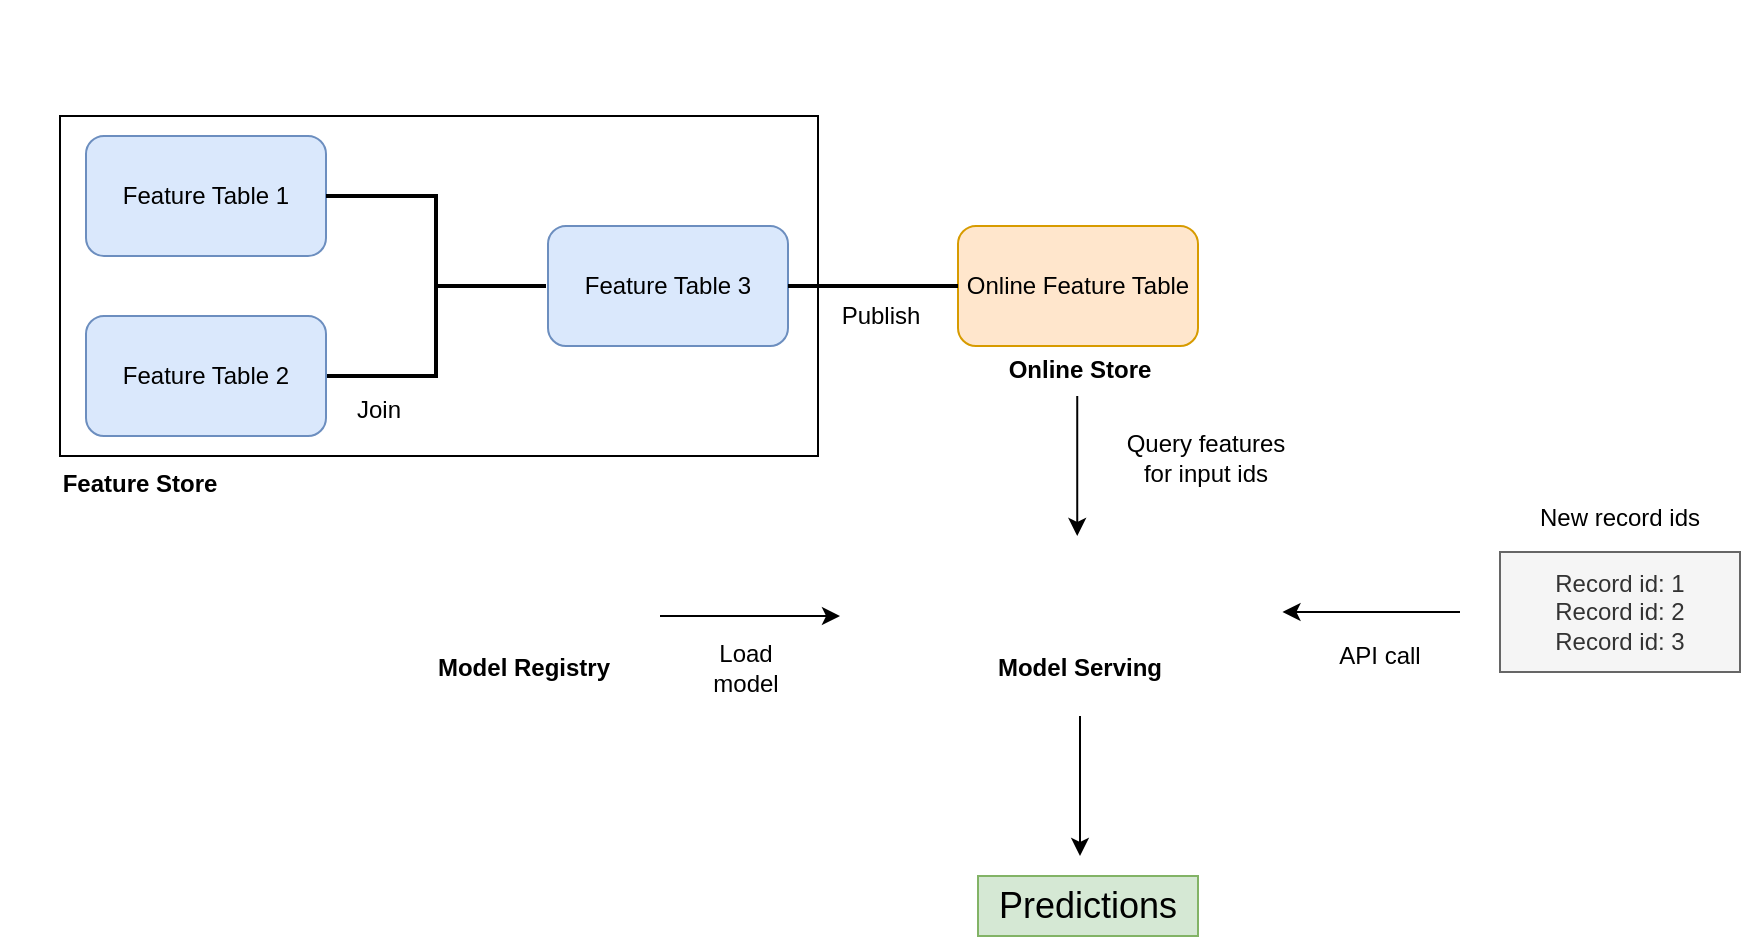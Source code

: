 <mxfile version="16.6.8" type="device"><diagram id="rgYvBXPj6TXZkBtCZYup" name="Page-1"><mxGraphModel dx="2017" dy="954" grid="1" gridSize="10" guides="1" tooltips="1" connect="1" arrows="1" fold="1" page="1" pageScale="1" pageWidth="850" pageHeight="1100" math="0" shadow="0"><root><mxCell id="0"/><mxCell id="1" parent="0"/><mxCell id="3UCqUOVt3OsX8t2R0Lmy-45" value="" style="rounded=0;whiteSpace=wrap;html=1;shadow=0;fillColor=none;" vertex="1" parent="1"><mxGeometry x="20" y="190" width="379" height="170" as="geometry"/></mxCell><mxCell id="3UCqUOVt3OsX8t2R0Lmy-1" value="Feature Table 1" style="rounded=1;whiteSpace=wrap;html=1;fillColor=#dae8fc;strokeColor=#6c8ebf;" vertex="1" parent="1"><mxGeometry x="33" y="200" width="120" height="60" as="geometry"/></mxCell><mxCell id="3UCqUOVt3OsX8t2R0Lmy-3" value="" style="strokeWidth=2;html=1;shape=mxgraph.flowchart.annotation_2;align=left;labelPosition=right;pointerEvents=1;rotation=-180;" vertex="1" parent="1"><mxGeometry x="153" y="230" width="110" height="90" as="geometry"/></mxCell><mxCell id="3UCqUOVt3OsX8t2R0Lmy-4" value="Online Feature Table" style="rounded=1;whiteSpace=wrap;html=1;fillColor=#ffe6cc;strokeColor=#d79b00;" vertex="1" parent="1"><mxGeometry x="469" y="245" width="120" height="60" as="geometry"/></mxCell><mxCell id="3UCqUOVt3OsX8t2R0Lmy-5" value="Feature Table 2" style="rounded=1;whiteSpace=wrap;html=1;fillColor=#dae8fc;strokeColor=#6c8ebf;" vertex="1" parent="1"><mxGeometry x="33" y="290" width="120" height="60" as="geometry"/></mxCell><mxCell id="3UCqUOVt3OsX8t2R0Lmy-9" value="" style="shape=image;verticalLabelPosition=bottom;labelBackgroundColor=default;verticalAlign=top;aspect=fixed;imageAspect=0;image=https://spark.apache.org/images/delta-lake-logo.png;" vertex="1" parent="1"><mxGeometry x="20" y="132" width="142" height="76.99" as="geometry"/></mxCell><mxCell id="3UCqUOVt3OsX8t2R0Lmy-13" value="" style="shape=image;verticalLabelPosition=bottom;labelBackgroundColor=default;verticalAlign=top;aspect=fixed;imageAspect=0;image=https://www.borneo.io/images/brand-logos/amazon-rds%202.png;" vertex="1" parent="1"><mxGeometry x="482.5" y="180.89" width="113" height="49.11" as="geometry"/></mxCell><mxCell id="3UCqUOVt3OsX8t2R0Lmy-19" value="" style="shape=image;verticalLabelPosition=bottom;labelBackgroundColor=default;verticalAlign=top;aspect=fixed;imageAspect=0;image=https://www.mlflow.org/docs/latest/_static/MLflow-logo-final-black.png;" vertex="1" parent="1"><mxGeometry x="204" y="412" width="104" height="40" as="geometry"/></mxCell><mxCell id="3UCqUOVt3OsX8t2R0Lmy-21" value="Model Registry" style="text;html=1;strokeColor=none;fillColor=none;align=center;verticalAlign=middle;whiteSpace=wrap;rounded=0;shadow=0;fontStyle=1" vertex="1" parent="1"><mxGeometry x="182" y="451" width="140" height="30" as="geometry"/></mxCell><mxCell id="3UCqUOVt3OsX8t2R0Lmy-23" value="" style="shape=image;verticalLabelPosition=bottom;labelBackgroundColor=default;verticalAlign=top;aspect=fixed;imageAspect=0;image=https://credentials.databricks.com/assets/themes/credentials.databricks.com/images/databricks-logo.png;" vertex="1" parent="1"><mxGeometry x="426" y="423" width="190.24" height="30" as="geometry"/></mxCell><mxCell id="3UCqUOVt3OsX8t2R0Lmy-24" value="Model Serving" style="text;html=1;strokeColor=none;fillColor=none;align=center;verticalAlign=middle;whiteSpace=wrap;rounded=0;shadow=0;fontStyle=1" vertex="1" parent="1"><mxGeometry x="460" y="451" width="140" height="30" as="geometry"/></mxCell><mxCell id="3UCqUOVt3OsX8t2R0Lmy-26" value="" style="endArrow=classic;html=1;rounded=0;" edge="1" parent="1"><mxGeometry width="50" height="50" relative="1" as="geometry"><mxPoint x="320" y="440" as="sourcePoint"/><mxPoint x="410" y="440" as="targetPoint"/></mxGeometry></mxCell><mxCell id="3UCqUOVt3OsX8t2R0Lmy-27" value="Query features for input ids" style="text;html=1;strokeColor=none;fillColor=none;align=center;verticalAlign=middle;whiteSpace=wrap;rounded=0;shadow=0;" vertex="1" parent="1"><mxGeometry x="548" y="346" width="90" height="30" as="geometry"/></mxCell><mxCell id="3UCqUOVt3OsX8t2R0Lmy-28" value="Load model" style="text;html=1;strokeColor=none;fillColor=none;align=center;verticalAlign=middle;whiteSpace=wrap;rounded=0;shadow=0;" vertex="1" parent="1"><mxGeometry x="333" y="451" width="60" height="30" as="geometry"/></mxCell><mxCell id="3UCqUOVt3OsX8t2R0Lmy-29" style="edgeStyle=orthogonalEdgeStyle;rounded=0;orthogonalLoop=1;jettySize=auto;html=1;exitX=0.5;exitY=1;exitDx=0;exitDy=0;" edge="1" parent="1" source="3UCqUOVt3OsX8t2R0Lmy-28" target="3UCqUOVt3OsX8t2R0Lmy-28"><mxGeometry relative="1" as="geometry"/></mxCell><mxCell id="3UCqUOVt3OsX8t2R0Lmy-30" value="" style="endArrow=classic;html=1;rounded=0;" edge="1" parent="1"><mxGeometry width="50" height="50" relative="1" as="geometry"><mxPoint x="720" y="438" as="sourcePoint"/><mxPoint x="631.24" y="438" as="targetPoint"/></mxGeometry></mxCell><mxCell id="3UCqUOVt3OsX8t2R0Lmy-31" value="Record id: 1&lt;br&gt;Record id: 2&lt;br&gt;Record id: 3" style="rounded=0;whiteSpace=wrap;html=1;shadow=0;fillColor=#f5f5f5;strokeColor=#666666;fontColor=#333333;" vertex="1" parent="1"><mxGeometry x="740" y="408" width="120" height="60" as="geometry"/></mxCell><mxCell id="3UCqUOVt3OsX8t2R0Lmy-32" value="New record ids" style="text;html=1;strokeColor=none;fillColor=none;align=center;verticalAlign=middle;whiteSpace=wrap;rounded=0;shadow=0;" vertex="1" parent="1"><mxGeometry x="740" y="376" width="120" height="30" as="geometry"/></mxCell><mxCell id="3UCqUOVt3OsX8t2R0Lmy-33" value="" style="endArrow=classic;html=1;rounded=0;" edge="1" parent="1"><mxGeometry width="50" height="50" relative="1" as="geometry"><mxPoint x="530" y="490" as="sourcePoint"/><mxPoint x="530" y="560" as="targetPoint"/></mxGeometry></mxCell><mxCell id="3UCqUOVt3OsX8t2R0Lmy-34" value="Feature Store" style="text;html=1;strokeColor=none;fillColor=none;align=center;verticalAlign=middle;whiteSpace=wrap;rounded=0;shadow=0;fontStyle=1" vertex="1" parent="1"><mxGeometry x="-10" y="359" width="140" height="30" as="geometry"/></mxCell><mxCell id="3UCqUOVt3OsX8t2R0Lmy-35" value="Online Store" style="text;html=1;strokeColor=none;fillColor=none;align=center;verticalAlign=middle;whiteSpace=wrap;rounded=0;shadow=0;fontStyle=1" vertex="1" parent="1"><mxGeometry x="459.5" y="302" width="140" height="30" as="geometry"/></mxCell><mxCell id="3UCqUOVt3OsX8t2R0Lmy-38" value="" style="endArrow=classic;html=1;rounded=0;" edge="1" parent="1"><mxGeometry width="50" height="50" relative="1" as="geometry"><mxPoint x="528.62" y="330" as="sourcePoint"/><mxPoint x="528.62" y="400" as="targetPoint"/></mxGeometry></mxCell><mxCell id="3UCqUOVt3OsX8t2R0Lmy-39" value="Join" style="text;html=1;strokeColor=none;fillColor=none;align=center;verticalAlign=middle;whiteSpace=wrap;rounded=0;shadow=0;" vertex="1" parent="1"><mxGeometry x="160.5" y="322" width="36.5" height="30" as="geometry"/></mxCell><mxCell id="3UCqUOVt3OsX8t2R0Lmy-40" value="Feature Table 3" style="rounded=1;whiteSpace=wrap;html=1;fillColor=#dae8fc;strokeColor=#6c8ebf;" vertex="1" parent="1"><mxGeometry x="264" y="245" width="120" height="60" as="geometry"/></mxCell><mxCell id="3UCqUOVt3OsX8t2R0Lmy-41" value="" style="endArrow=none;html=1;rounded=0;exitX=1;exitY=0.5;exitDx=0;exitDy=0;strokeWidth=2;entryX=0;entryY=0.5;entryDx=0;entryDy=0;" edge="1" parent="1" source="3UCqUOVt3OsX8t2R0Lmy-40" target="3UCqUOVt3OsX8t2R0Lmy-4"><mxGeometry width="50" height="50" relative="1" as="geometry"><mxPoint x="359" y="410" as="sourcePoint"/><mxPoint x="439" y="275" as="targetPoint"/></mxGeometry></mxCell><mxCell id="3UCqUOVt3OsX8t2R0Lmy-43" value="Publish" style="text;html=1;strokeColor=none;fillColor=none;align=center;verticalAlign=middle;whiteSpace=wrap;rounded=0;shadow=0;" vertex="1" parent="1"><mxGeometry x="411.87" y="275" width="36.5" height="30" as="geometry"/></mxCell><mxCell id="3UCqUOVt3OsX8t2R0Lmy-48" value="API call" style="text;html=1;strokeColor=none;fillColor=none;align=center;verticalAlign=middle;whiteSpace=wrap;rounded=0;shadow=0;" vertex="1" parent="1"><mxGeometry x="650" y="445" width="60" height="30" as="geometry"/></mxCell><mxCell id="3UCqUOVt3OsX8t2R0Lmy-51" value="Predictions" style="text;html=1;strokeColor=#82b366;fillColor=#d5e8d4;align=center;verticalAlign=middle;whiteSpace=wrap;rounded=0;shadow=0;fontSize=18;" vertex="1" parent="1"><mxGeometry x="479" y="570" width="110" height="30" as="geometry"/></mxCell></root></mxGraphModel></diagram></mxfile>